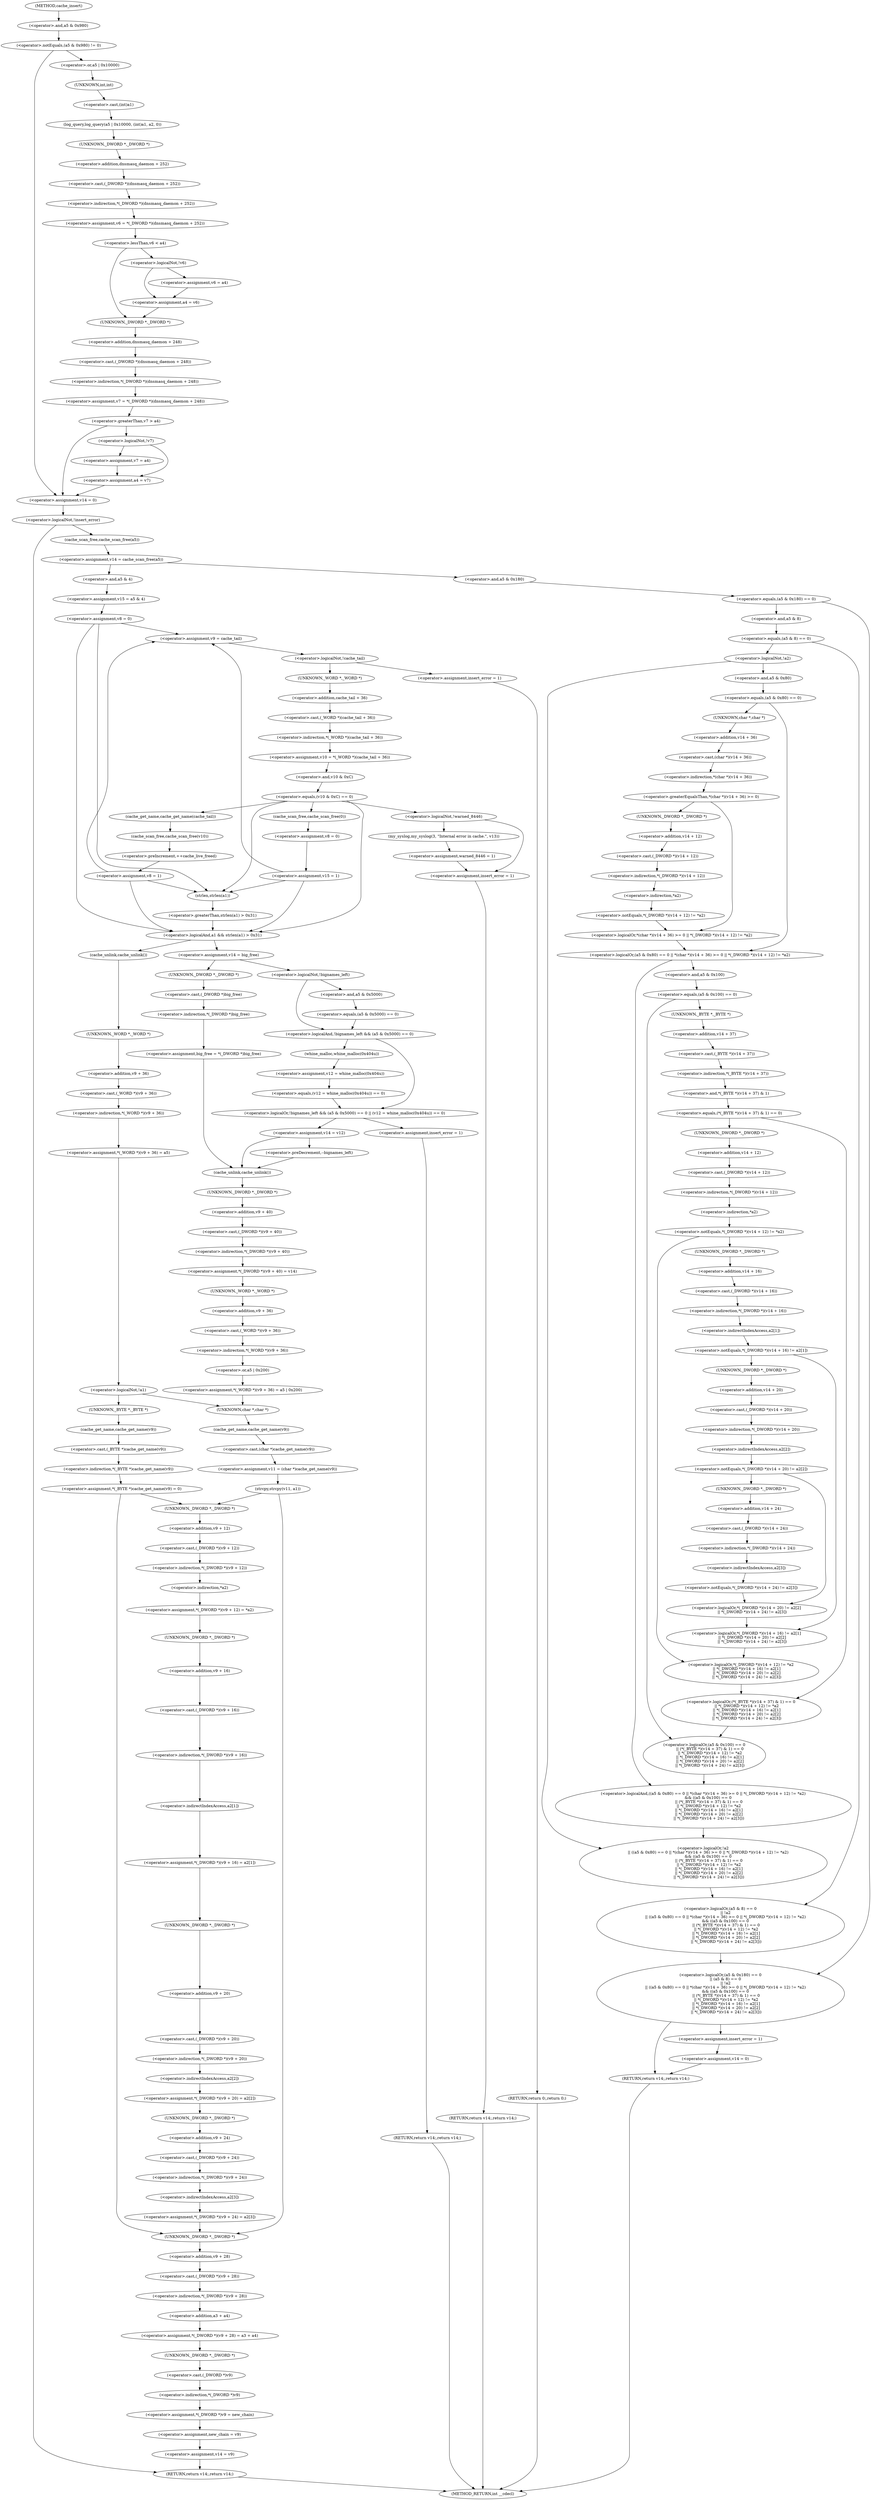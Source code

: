 digraph cache_insert {  
"1000129" [label = "(<operator>.notEquals,(a5 & 0x980) != 0)" ]
"1000130" [label = "(<operator>.and,a5 & 0x980)" ]
"1000135" [label = "(log_query,log_query(a5 | 0x10000, (int)a1, a2, 0))" ]
"1000136" [label = "(<operator>.or,a5 | 0x10000)" ]
"1000139" [label = "(<operator>.cast,(int)a1)" ]
"1000140" [label = "(UNKNOWN,int,int)" ]
"1000144" [label = "(<operator>.assignment,v6 = *(_DWORD *)(dnsmasq_daemon + 252))" ]
"1000146" [label = "(<operator>.indirection,*(_DWORD *)(dnsmasq_daemon + 252))" ]
"1000147" [label = "(<operator>.cast,(_DWORD *)(dnsmasq_daemon + 252))" ]
"1000148" [label = "(UNKNOWN,_DWORD *,_DWORD *)" ]
"1000149" [label = "(<operator>.addition,dnsmasq_daemon + 252)" ]
"1000153" [label = "(<operator>.lessThan,v6 < a4)" ]
"1000158" [label = "(<operator>.logicalNot,!v6)" ]
"1000160" [label = "(<operator>.assignment,v6 = a4)" ]
"1000163" [label = "(<operator>.assignment,a4 = v6)" ]
"1000166" [label = "(<operator>.assignment,v7 = *(_DWORD *)(dnsmasq_daemon + 248))" ]
"1000168" [label = "(<operator>.indirection,*(_DWORD *)(dnsmasq_daemon + 248))" ]
"1000169" [label = "(<operator>.cast,(_DWORD *)(dnsmasq_daemon + 248))" ]
"1000170" [label = "(UNKNOWN,_DWORD *,_DWORD *)" ]
"1000171" [label = "(<operator>.addition,dnsmasq_daemon + 248)" ]
"1000175" [label = "(<operator>.greaterThan,v7 > a4)" ]
"1000180" [label = "(<operator>.logicalNot,!v7)" ]
"1000182" [label = "(<operator>.assignment,v7 = a4)" ]
"1000185" [label = "(<operator>.assignment,a4 = v7)" ]
"1000188" [label = "(<operator>.assignment,v14 = 0)" ]
"1000192" [label = "(<operator>.logicalNot,!insert_error)" ]
"1000195" [label = "(<operator>.assignment,v14 = cache_scan_free(a5))" ]
"1000197" [label = "(cache_scan_free,cache_scan_free(a5))" ]
"1000203" [label = "(<operator>.logicalOr,(a5 & 0x180) == 0\n        || (a5 & 8) == 0\n        || !a2\n        || ((a5 & 0x80) == 0 || *(char *)(v14 + 36) >= 0 || *(_DWORD *)(v14 + 12) != *a2)\n        && ((a5 & 0x100) == 0\n         || (*(_BYTE *)(v14 + 37) & 1) == 0\n         || *(_DWORD *)(v14 + 12) != *a2\n         || *(_DWORD *)(v14 + 16) != a2[1]\n         || *(_DWORD *)(v14 + 20) != a2[2]\n         || *(_DWORD *)(v14 + 24) != a2[3]))" ]
"1000204" [label = "(<operator>.equals,(a5 & 0x180) == 0)" ]
"1000205" [label = "(<operator>.and,a5 & 0x180)" ]
"1000209" [label = "(<operator>.logicalOr,(a5 & 8) == 0\n        || !a2\n        || ((a5 & 0x80) == 0 || *(char *)(v14 + 36) >= 0 || *(_DWORD *)(v14 + 12) != *a2)\n        && ((a5 & 0x100) == 0\n         || (*(_BYTE *)(v14 + 37) & 1) == 0\n         || *(_DWORD *)(v14 + 12) != *a2\n         || *(_DWORD *)(v14 + 16) != a2[1]\n         || *(_DWORD *)(v14 + 20) != a2[2]\n         || *(_DWORD *)(v14 + 24) != a2[3]))" ]
"1000210" [label = "(<operator>.equals,(a5 & 8) == 0)" ]
"1000211" [label = "(<operator>.and,a5 & 8)" ]
"1000215" [label = "(<operator>.logicalOr,!a2\n        || ((a5 & 0x80) == 0 || *(char *)(v14 + 36) >= 0 || *(_DWORD *)(v14 + 12) != *a2)\n        && ((a5 & 0x100) == 0\n         || (*(_BYTE *)(v14 + 37) & 1) == 0\n         || *(_DWORD *)(v14 + 12) != *a2\n         || *(_DWORD *)(v14 + 16) != a2[1]\n         || *(_DWORD *)(v14 + 20) != a2[2]\n         || *(_DWORD *)(v14 + 24) != a2[3]))" ]
"1000216" [label = "(<operator>.logicalNot,!a2)" ]
"1000218" [label = "(<operator>.logicalAnd,((a5 & 0x80) == 0 || *(char *)(v14 + 36) >= 0 || *(_DWORD *)(v14 + 12) != *a2)\n        && ((a5 & 0x100) == 0\n         || (*(_BYTE *)(v14 + 37) & 1) == 0\n         || *(_DWORD *)(v14 + 12) != *a2\n         || *(_DWORD *)(v14 + 16) != a2[1]\n         || *(_DWORD *)(v14 + 20) != a2[2]\n         || *(_DWORD *)(v14 + 24) != a2[3]))" ]
"1000219" [label = "(<operator>.logicalOr,(a5 & 0x80) == 0 || *(char *)(v14 + 36) >= 0 || *(_DWORD *)(v14 + 12) != *a2)" ]
"1000220" [label = "(<operator>.equals,(a5 & 0x80) == 0)" ]
"1000221" [label = "(<operator>.and,a5 & 0x80)" ]
"1000225" [label = "(<operator>.logicalOr,*(char *)(v14 + 36) >= 0 || *(_DWORD *)(v14 + 12) != *a2)" ]
"1000226" [label = "(<operator>.greaterEqualsThan,*(char *)(v14 + 36) >= 0)" ]
"1000227" [label = "(<operator>.indirection,*(char *)(v14 + 36))" ]
"1000228" [label = "(<operator>.cast,(char *)(v14 + 36))" ]
"1000229" [label = "(UNKNOWN,char *,char *)" ]
"1000230" [label = "(<operator>.addition,v14 + 36)" ]
"1000234" [label = "(<operator>.notEquals,*(_DWORD *)(v14 + 12) != *a2)" ]
"1000235" [label = "(<operator>.indirection,*(_DWORD *)(v14 + 12))" ]
"1000236" [label = "(<operator>.cast,(_DWORD *)(v14 + 12))" ]
"1000237" [label = "(UNKNOWN,_DWORD *,_DWORD *)" ]
"1000238" [label = "(<operator>.addition,v14 + 12)" ]
"1000241" [label = "(<operator>.indirection,*a2)" ]
"1000243" [label = "(<operator>.logicalOr,(a5 & 0x100) == 0\n         || (*(_BYTE *)(v14 + 37) & 1) == 0\n         || *(_DWORD *)(v14 + 12) != *a2\n         || *(_DWORD *)(v14 + 16) != a2[1]\n         || *(_DWORD *)(v14 + 20) != a2[2]\n         || *(_DWORD *)(v14 + 24) != a2[3])" ]
"1000244" [label = "(<operator>.equals,(a5 & 0x100) == 0)" ]
"1000245" [label = "(<operator>.and,a5 & 0x100)" ]
"1000249" [label = "(<operator>.logicalOr,(*(_BYTE *)(v14 + 37) & 1) == 0\n         || *(_DWORD *)(v14 + 12) != *a2\n         || *(_DWORD *)(v14 + 16) != a2[1]\n         || *(_DWORD *)(v14 + 20) != a2[2]\n         || *(_DWORD *)(v14 + 24) != a2[3])" ]
"1000250" [label = "(<operator>.equals,(*(_BYTE *)(v14 + 37) & 1) == 0)" ]
"1000251" [label = "(<operator>.and,*(_BYTE *)(v14 + 37) & 1)" ]
"1000252" [label = "(<operator>.indirection,*(_BYTE *)(v14 + 37))" ]
"1000253" [label = "(<operator>.cast,(_BYTE *)(v14 + 37))" ]
"1000254" [label = "(UNKNOWN,_BYTE *,_BYTE *)" ]
"1000255" [label = "(<operator>.addition,v14 + 37)" ]
"1000260" [label = "(<operator>.logicalOr,*(_DWORD *)(v14 + 12) != *a2\n         || *(_DWORD *)(v14 + 16) != a2[1]\n         || *(_DWORD *)(v14 + 20) != a2[2]\n         || *(_DWORD *)(v14 + 24) != a2[3])" ]
"1000261" [label = "(<operator>.notEquals,*(_DWORD *)(v14 + 12) != *a2)" ]
"1000262" [label = "(<operator>.indirection,*(_DWORD *)(v14 + 12))" ]
"1000263" [label = "(<operator>.cast,(_DWORD *)(v14 + 12))" ]
"1000264" [label = "(UNKNOWN,_DWORD *,_DWORD *)" ]
"1000265" [label = "(<operator>.addition,v14 + 12)" ]
"1000268" [label = "(<operator>.indirection,*a2)" ]
"1000270" [label = "(<operator>.logicalOr,*(_DWORD *)(v14 + 16) != a2[1]\n         || *(_DWORD *)(v14 + 20) != a2[2]\n         || *(_DWORD *)(v14 + 24) != a2[3])" ]
"1000271" [label = "(<operator>.notEquals,*(_DWORD *)(v14 + 16) != a2[1])" ]
"1000272" [label = "(<operator>.indirection,*(_DWORD *)(v14 + 16))" ]
"1000273" [label = "(<operator>.cast,(_DWORD *)(v14 + 16))" ]
"1000274" [label = "(UNKNOWN,_DWORD *,_DWORD *)" ]
"1000275" [label = "(<operator>.addition,v14 + 16)" ]
"1000278" [label = "(<operator>.indirectIndexAccess,a2[1])" ]
"1000281" [label = "(<operator>.logicalOr,*(_DWORD *)(v14 + 20) != a2[2]\n         || *(_DWORD *)(v14 + 24) != a2[3])" ]
"1000282" [label = "(<operator>.notEquals,*(_DWORD *)(v14 + 20) != a2[2])" ]
"1000283" [label = "(<operator>.indirection,*(_DWORD *)(v14 + 20))" ]
"1000284" [label = "(<operator>.cast,(_DWORD *)(v14 + 20))" ]
"1000285" [label = "(UNKNOWN,_DWORD *,_DWORD *)" ]
"1000286" [label = "(<operator>.addition,v14 + 20)" ]
"1000289" [label = "(<operator>.indirectIndexAccess,a2[2])" ]
"1000292" [label = "(<operator>.notEquals,*(_DWORD *)(v14 + 24) != a2[3])" ]
"1000293" [label = "(<operator>.indirection,*(_DWORD *)(v14 + 24))" ]
"1000294" [label = "(<operator>.cast,(_DWORD *)(v14 + 24))" ]
"1000295" [label = "(UNKNOWN,_DWORD *,_DWORD *)" ]
"1000296" [label = "(<operator>.addition,v14 + 24)" ]
"1000299" [label = "(<operator>.indirectIndexAccess,a2[3])" ]
"1000303" [label = "(<operator>.assignment,insert_error = 1)" ]
"1000306" [label = "(<operator>.assignment,v14 = 0)" ]
"1000309" [label = "(RETURN,return v14;,return v14;)" ]
"1000311" [label = "(<operator>.assignment,v15 = a5 & 4)" ]
"1000313" [label = "(<operator>.and,a5 & 4)" ]
"1000316" [label = "(<operator>.assignment,v8 = 0)" ]
"1000322" [label = "(<operator>.assignment,v9 = cache_tail)" ]
"1000326" [label = "(<operator>.logicalNot,!cache_tail)" ]
"1000329" [label = "(<operator>.assignment,insert_error = 1)" ]
"1000332" [label = "(RETURN,return 0;,return 0;)" ]
"1000334" [label = "(<operator>.assignment,v10 = *(_WORD *)(cache_tail + 36))" ]
"1000336" [label = "(<operator>.indirection,*(_WORD *)(cache_tail + 36))" ]
"1000337" [label = "(<operator>.cast,(_WORD *)(cache_tail + 36))" ]
"1000338" [label = "(UNKNOWN,_WORD *,_WORD *)" ]
"1000339" [label = "(<operator>.addition,cache_tail + 36)" ]
"1000343" [label = "(<operator>.equals,(v10 & 0xC) == 0)" ]
"1000344" [label = "(<operator>.and,v10 & 0xC)" ]
"1000353" [label = "(<operator>.logicalNot,!warned_8446)" ]
"1000356" [label = "(my_syslog,my_syslog(3, \"Internal error in cache.\", v13))" ]
"1000360" [label = "(<operator>.assignment,warned_8446 = 1)" ]
"1000363" [label = "(<operator>.assignment,insert_error = 1)" ]
"1000366" [label = "(RETURN,return v14;,return v14;)" ]
"1000371" [label = "(cache_get_name,cache_get_name(cache_tail))" ]
"1000373" [label = "(cache_scan_free,cache_scan_free(v10))" ]
"1000375" [label = "(<operator>.preIncrement,++cache_live_freed)" ]
"1000377" [label = "(<operator>.assignment,v8 = 1)" ]
"1000382" [label = "(cache_scan_free,cache_scan_free(0))" ]
"1000384" [label = "(<operator>.assignment,v8 = 0)" ]
"1000387" [label = "(<operator>.assignment,v15 = 1)" ]
"1000391" [label = "(<operator>.logicalAnd,a1 && strlen(a1) > 0x31)" ]
"1000393" [label = "(<operator>.greaterThan,strlen(a1) > 0x31)" ]
"1000394" [label = "(strlen,strlen(a1))" ]
"1000398" [label = "(<operator>.assignment,v14 = big_free)" ]
"1000404" [label = "(<operator>.assignment,big_free = *(_DWORD *)big_free)" ]
"1000406" [label = "(<operator>.indirection,*(_DWORD *)big_free)" ]
"1000407" [label = "(<operator>.cast,(_DWORD *)big_free)" ]
"1000408" [label = "(UNKNOWN,_DWORD *,_DWORD *)" ]
"1000413" [label = "(<operator>.logicalOr,!bignames_left && (a5 & 0x5000) == 0 || (v12 = whine_malloc(0x404u)) == 0)" ]
"1000414" [label = "(<operator>.logicalAnd,!bignames_left && (a5 & 0x5000) == 0)" ]
"1000415" [label = "(<operator>.logicalNot,!bignames_left)" ]
"1000417" [label = "(<operator>.equals,(a5 & 0x5000) == 0)" ]
"1000418" [label = "(<operator>.and,a5 & 0x5000)" ]
"1000422" [label = "(<operator>.equals,(v12 = whine_malloc(0x404u)) == 0)" ]
"1000423" [label = "(<operator>.assignment,v12 = whine_malloc(0x404u))" ]
"1000425" [label = "(whine_malloc,whine_malloc(0x404u))" ]
"1000429" [label = "(<operator>.assignment,insert_error = 1)" ]
"1000432" [label = "(RETURN,return v14;,return v14;)" ]
"1000434" [label = "(<operator>.assignment,v14 = v12)" ]
"1000439" [label = "(<operator>.preDecrement,--bignames_left)" ]
"1000441" [label = "(cache_unlink,cache_unlink())" ]
"1000442" [label = "(<operator>.assignment,*(_DWORD *)(v9 + 40) = v14)" ]
"1000443" [label = "(<operator>.indirection,*(_DWORD *)(v9 + 40))" ]
"1000444" [label = "(<operator>.cast,(_DWORD *)(v9 + 40))" ]
"1000445" [label = "(UNKNOWN,_DWORD *,_DWORD *)" ]
"1000446" [label = "(<operator>.addition,v9 + 40)" ]
"1000450" [label = "(<operator>.assignment,*(_WORD *)(v9 + 36) = a5 | 0x200)" ]
"1000451" [label = "(<operator>.indirection,*(_WORD *)(v9 + 36))" ]
"1000452" [label = "(<operator>.cast,(_WORD *)(v9 + 36))" ]
"1000453" [label = "(UNKNOWN,_WORD *,_WORD *)" ]
"1000454" [label = "(<operator>.addition,v9 + 36)" ]
"1000457" [label = "(<operator>.or,a5 | 0x200)" ]
"1000462" [label = "(cache_unlink,cache_unlink())" ]
"1000463" [label = "(<operator>.assignment,*(_WORD *)(v9 + 36) = a5)" ]
"1000464" [label = "(<operator>.indirection,*(_WORD *)(v9 + 36))" ]
"1000465" [label = "(<operator>.cast,(_WORD *)(v9 + 36))" ]
"1000466" [label = "(UNKNOWN,_WORD *,_WORD *)" ]
"1000467" [label = "(<operator>.addition,v9 + 36)" ]
"1000472" [label = "(<operator>.logicalNot,!a1)" ]
"1000475" [label = "(<operator>.assignment,*(_BYTE *)cache_get_name(v9) = 0)" ]
"1000476" [label = "(<operator>.indirection,*(_BYTE *)cache_get_name(v9))" ]
"1000477" [label = "(<operator>.cast,(_BYTE *)cache_get_name(v9))" ]
"1000478" [label = "(UNKNOWN,_BYTE *,_BYTE *)" ]
"1000479" [label = "(cache_get_name,cache_get_name(v9))" ]
"1000483" [label = "(<operator>.assignment,v11 = (char *)cache_get_name(v9))" ]
"1000485" [label = "(<operator>.cast,(char *)cache_get_name(v9))" ]
"1000486" [label = "(UNKNOWN,char *,char *)" ]
"1000487" [label = "(cache_get_name,cache_get_name(v9))" ]
"1000489" [label = "(strcpy,strcpy(v11, a1))" ]
"1000496" [label = "(<operator>.assignment,*(_DWORD *)(v9 + 12) = *a2)" ]
"1000497" [label = "(<operator>.indirection,*(_DWORD *)(v9 + 12))" ]
"1000498" [label = "(<operator>.cast,(_DWORD *)(v9 + 12))" ]
"1000499" [label = "(UNKNOWN,_DWORD *,_DWORD *)" ]
"1000500" [label = "(<operator>.addition,v9 + 12)" ]
"1000503" [label = "(<operator>.indirection,*a2)" ]
"1000505" [label = "(<operator>.assignment,*(_DWORD *)(v9 + 16) = a2[1])" ]
"1000506" [label = "(<operator>.indirection,*(_DWORD *)(v9 + 16))" ]
"1000507" [label = "(<operator>.cast,(_DWORD *)(v9 + 16))" ]
"1000508" [label = "(UNKNOWN,_DWORD *,_DWORD *)" ]
"1000509" [label = "(<operator>.addition,v9 + 16)" ]
"1000512" [label = "(<operator>.indirectIndexAccess,a2[1])" ]
"1000515" [label = "(<operator>.assignment,*(_DWORD *)(v9 + 20) = a2[2])" ]
"1000516" [label = "(<operator>.indirection,*(_DWORD *)(v9 + 20))" ]
"1000517" [label = "(<operator>.cast,(_DWORD *)(v9 + 20))" ]
"1000518" [label = "(UNKNOWN,_DWORD *,_DWORD *)" ]
"1000519" [label = "(<operator>.addition,v9 + 20)" ]
"1000522" [label = "(<operator>.indirectIndexAccess,a2[2])" ]
"1000525" [label = "(<operator>.assignment,*(_DWORD *)(v9 + 24) = a2[3])" ]
"1000526" [label = "(<operator>.indirection,*(_DWORD *)(v9 + 24))" ]
"1000527" [label = "(<operator>.cast,(_DWORD *)(v9 + 24))" ]
"1000528" [label = "(UNKNOWN,_DWORD *,_DWORD *)" ]
"1000529" [label = "(<operator>.addition,v9 + 24)" ]
"1000532" [label = "(<operator>.indirectIndexAccess,a2[3])" ]
"1000535" [label = "(<operator>.assignment,*(_DWORD *)(v9 + 28) = a3 + a4)" ]
"1000536" [label = "(<operator>.indirection,*(_DWORD *)(v9 + 28))" ]
"1000537" [label = "(<operator>.cast,(_DWORD *)(v9 + 28))" ]
"1000538" [label = "(UNKNOWN,_DWORD *,_DWORD *)" ]
"1000539" [label = "(<operator>.addition,v9 + 28)" ]
"1000542" [label = "(<operator>.addition,a3 + a4)" ]
"1000545" [label = "(<operator>.assignment,*(_DWORD *)v9 = new_chain)" ]
"1000546" [label = "(<operator>.indirection,*(_DWORD *)v9)" ]
"1000547" [label = "(<operator>.cast,(_DWORD *)v9)" ]
"1000548" [label = "(UNKNOWN,_DWORD *,_DWORD *)" ]
"1000551" [label = "(<operator>.assignment,new_chain = v9)" ]
"1000554" [label = "(<operator>.assignment,v14 = v9)" ]
"1000557" [label = "(RETURN,return v14;,return v14;)" ]
"1000111" [label = "(METHOD,cache_insert)" ]
"1000559" [label = "(METHOD_RETURN,int __cdecl)" ]
  "1000129" -> "1000136" 
  "1000129" -> "1000188" 
  "1000130" -> "1000129" 
  "1000135" -> "1000148" 
  "1000136" -> "1000140" 
  "1000139" -> "1000135" 
  "1000140" -> "1000139" 
  "1000144" -> "1000153" 
  "1000146" -> "1000144" 
  "1000147" -> "1000146" 
  "1000148" -> "1000149" 
  "1000149" -> "1000147" 
  "1000153" -> "1000158" 
  "1000153" -> "1000170" 
  "1000158" -> "1000160" 
  "1000158" -> "1000163" 
  "1000160" -> "1000163" 
  "1000163" -> "1000170" 
  "1000166" -> "1000175" 
  "1000168" -> "1000166" 
  "1000169" -> "1000168" 
  "1000170" -> "1000171" 
  "1000171" -> "1000169" 
  "1000175" -> "1000180" 
  "1000175" -> "1000188" 
  "1000180" -> "1000182" 
  "1000180" -> "1000185" 
  "1000182" -> "1000185" 
  "1000185" -> "1000188" 
  "1000188" -> "1000192" 
  "1000192" -> "1000197" 
  "1000192" -> "1000557" 
  "1000195" -> "1000205" 
  "1000195" -> "1000313" 
  "1000197" -> "1000195" 
  "1000203" -> "1000303" 
  "1000203" -> "1000309" 
  "1000204" -> "1000203" 
  "1000204" -> "1000211" 
  "1000205" -> "1000204" 
  "1000209" -> "1000203" 
  "1000210" -> "1000209" 
  "1000210" -> "1000216" 
  "1000211" -> "1000210" 
  "1000215" -> "1000209" 
  "1000216" -> "1000215" 
  "1000216" -> "1000221" 
  "1000218" -> "1000215" 
  "1000219" -> "1000218" 
  "1000219" -> "1000245" 
  "1000220" -> "1000229" 
  "1000220" -> "1000219" 
  "1000221" -> "1000220" 
  "1000225" -> "1000219" 
  "1000226" -> "1000237" 
  "1000226" -> "1000225" 
  "1000227" -> "1000226" 
  "1000228" -> "1000227" 
  "1000229" -> "1000230" 
  "1000230" -> "1000228" 
  "1000234" -> "1000225" 
  "1000235" -> "1000241" 
  "1000236" -> "1000235" 
  "1000237" -> "1000238" 
  "1000238" -> "1000236" 
  "1000241" -> "1000234" 
  "1000243" -> "1000218" 
  "1000244" -> "1000254" 
  "1000244" -> "1000243" 
  "1000245" -> "1000244" 
  "1000249" -> "1000243" 
  "1000250" -> "1000264" 
  "1000250" -> "1000249" 
  "1000251" -> "1000250" 
  "1000252" -> "1000251" 
  "1000253" -> "1000252" 
  "1000254" -> "1000255" 
  "1000255" -> "1000253" 
  "1000260" -> "1000249" 
  "1000261" -> "1000274" 
  "1000261" -> "1000260" 
  "1000262" -> "1000268" 
  "1000263" -> "1000262" 
  "1000264" -> "1000265" 
  "1000265" -> "1000263" 
  "1000268" -> "1000261" 
  "1000270" -> "1000260" 
  "1000271" -> "1000285" 
  "1000271" -> "1000270" 
  "1000272" -> "1000278" 
  "1000273" -> "1000272" 
  "1000274" -> "1000275" 
  "1000275" -> "1000273" 
  "1000278" -> "1000271" 
  "1000281" -> "1000270" 
  "1000282" -> "1000295" 
  "1000282" -> "1000281" 
  "1000283" -> "1000289" 
  "1000284" -> "1000283" 
  "1000285" -> "1000286" 
  "1000286" -> "1000284" 
  "1000289" -> "1000282" 
  "1000292" -> "1000281" 
  "1000293" -> "1000299" 
  "1000294" -> "1000293" 
  "1000295" -> "1000296" 
  "1000296" -> "1000294" 
  "1000299" -> "1000292" 
  "1000303" -> "1000306" 
  "1000306" -> "1000309" 
  "1000309" -> "1000559" 
  "1000311" -> "1000316" 
  "1000313" -> "1000311" 
  "1000316" -> "1000322" 
  "1000316" -> "1000391" 
  "1000316" -> "1000394" 
  "1000322" -> "1000326" 
  "1000326" -> "1000329" 
  "1000326" -> "1000338" 
  "1000329" -> "1000332" 
  "1000332" -> "1000559" 
  "1000334" -> "1000344" 
  "1000336" -> "1000334" 
  "1000337" -> "1000336" 
  "1000338" -> "1000339" 
  "1000339" -> "1000337" 
  "1000343" -> "1000391" 
  "1000343" -> "1000394" 
  "1000343" -> "1000353" 
  "1000343" -> "1000371" 
  "1000343" -> "1000382" 
  "1000344" -> "1000343" 
  "1000353" -> "1000356" 
  "1000353" -> "1000363" 
  "1000356" -> "1000360" 
  "1000360" -> "1000363" 
  "1000363" -> "1000366" 
  "1000366" -> "1000559" 
  "1000371" -> "1000373" 
  "1000373" -> "1000375" 
  "1000375" -> "1000377" 
  "1000377" -> "1000322" 
  "1000377" -> "1000391" 
  "1000377" -> "1000394" 
  "1000382" -> "1000384" 
  "1000384" -> "1000387" 
  "1000387" -> "1000322" 
  "1000387" -> "1000391" 
  "1000387" -> "1000394" 
  "1000391" -> "1000462" 
  "1000391" -> "1000398" 
  "1000393" -> "1000391" 
  "1000394" -> "1000393" 
  "1000398" -> "1000408" 
  "1000398" -> "1000415" 
  "1000404" -> "1000441" 
  "1000406" -> "1000404" 
  "1000407" -> "1000406" 
  "1000408" -> "1000407" 
  "1000413" -> "1000429" 
  "1000413" -> "1000434" 
  "1000414" -> "1000413" 
  "1000414" -> "1000425" 
  "1000415" -> "1000414" 
  "1000415" -> "1000418" 
  "1000417" -> "1000414" 
  "1000418" -> "1000417" 
  "1000422" -> "1000413" 
  "1000423" -> "1000422" 
  "1000425" -> "1000423" 
  "1000429" -> "1000432" 
  "1000432" -> "1000559" 
  "1000434" -> "1000441" 
  "1000434" -> "1000439" 
  "1000439" -> "1000441" 
  "1000441" -> "1000445" 
  "1000442" -> "1000453" 
  "1000443" -> "1000442" 
  "1000444" -> "1000443" 
  "1000445" -> "1000446" 
  "1000446" -> "1000444" 
  "1000450" -> "1000486" 
  "1000451" -> "1000457" 
  "1000452" -> "1000451" 
  "1000453" -> "1000454" 
  "1000454" -> "1000452" 
  "1000457" -> "1000450" 
  "1000462" -> "1000466" 
  "1000463" -> "1000472" 
  "1000464" -> "1000463" 
  "1000465" -> "1000464" 
  "1000466" -> "1000467" 
  "1000467" -> "1000465" 
  "1000472" -> "1000478" 
  "1000472" -> "1000486" 
  "1000475" -> "1000499" 
  "1000475" -> "1000538" 
  "1000476" -> "1000475" 
  "1000477" -> "1000476" 
  "1000478" -> "1000479" 
  "1000479" -> "1000477" 
  "1000483" -> "1000489" 
  "1000485" -> "1000483" 
  "1000486" -> "1000487" 
  "1000487" -> "1000485" 
  "1000489" -> "1000499" 
  "1000489" -> "1000538" 
  "1000496" -> "1000508" 
  "1000497" -> "1000503" 
  "1000498" -> "1000497" 
  "1000499" -> "1000500" 
  "1000500" -> "1000498" 
  "1000503" -> "1000496" 
  "1000505" -> "1000518" 
  "1000506" -> "1000512" 
  "1000507" -> "1000506" 
  "1000508" -> "1000509" 
  "1000509" -> "1000507" 
  "1000512" -> "1000505" 
  "1000515" -> "1000528" 
  "1000516" -> "1000522" 
  "1000517" -> "1000516" 
  "1000518" -> "1000519" 
  "1000519" -> "1000517" 
  "1000522" -> "1000515" 
  "1000525" -> "1000538" 
  "1000526" -> "1000532" 
  "1000527" -> "1000526" 
  "1000528" -> "1000529" 
  "1000529" -> "1000527" 
  "1000532" -> "1000525" 
  "1000535" -> "1000548" 
  "1000536" -> "1000542" 
  "1000537" -> "1000536" 
  "1000538" -> "1000539" 
  "1000539" -> "1000537" 
  "1000542" -> "1000535" 
  "1000545" -> "1000551" 
  "1000546" -> "1000545" 
  "1000547" -> "1000546" 
  "1000548" -> "1000547" 
  "1000551" -> "1000554" 
  "1000554" -> "1000557" 
  "1000557" -> "1000559" 
  "1000111" -> "1000130" 
}
